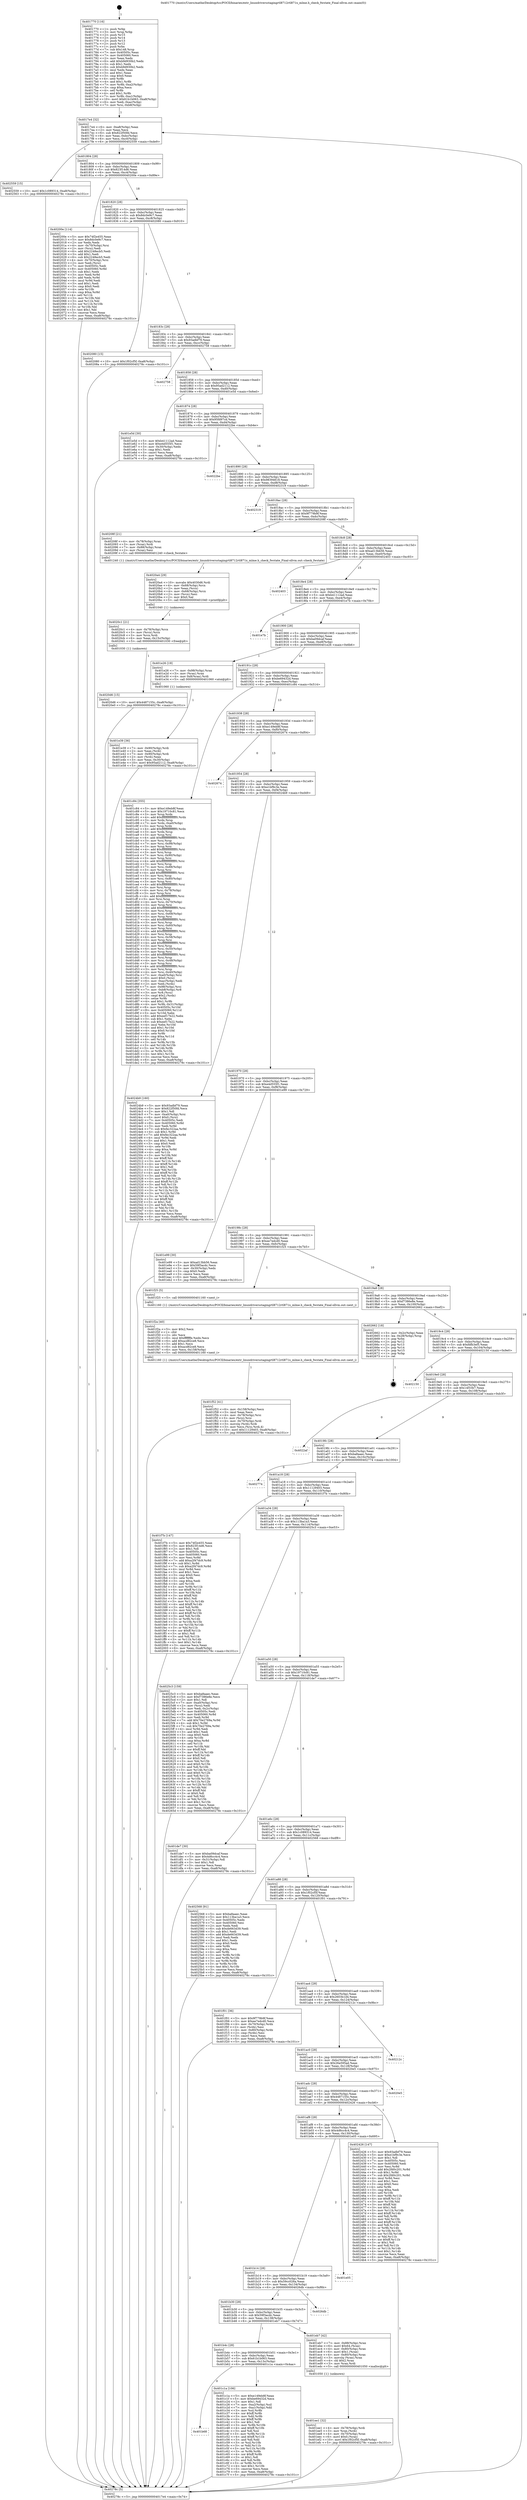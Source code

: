 digraph "0x401770" {
  label = "0x401770 (/mnt/c/Users/mathe/Desktop/tcc/POCII/binaries/extr_linuxdriversstagingrtl8712rtl871x_mlme.h_check_fwstate_Final-ollvm.out::main(0))"
  labelloc = "t"
  node[shape=record]

  Entry [label="",width=0.3,height=0.3,shape=circle,fillcolor=black,style=filled]
  "0x4017e4" [label="{
     0x4017e4 [32]\l
     | [instrs]\l
     &nbsp;&nbsp;0x4017e4 \<+6\>: mov -0xa8(%rbp),%eax\l
     &nbsp;&nbsp;0x4017ea \<+2\>: mov %eax,%ecx\l
     &nbsp;&nbsp;0x4017ec \<+6\>: sub $0x822f50fd,%ecx\l
     &nbsp;&nbsp;0x4017f2 \<+6\>: mov %eax,-0xbc(%rbp)\l
     &nbsp;&nbsp;0x4017f8 \<+6\>: mov %ecx,-0xc0(%rbp)\l
     &nbsp;&nbsp;0x4017fe \<+6\>: je 0000000000402559 \<main+0xde9\>\l
  }"]
  "0x402559" [label="{
     0x402559 [15]\l
     | [instrs]\l
     &nbsp;&nbsp;0x402559 \<+10\>: movl $0x1c089314,-0xa8(%rbp)\l
     &nbsp;&nbsp;0x402563 \<+5\>: jmp 000000000040278c \<main+0x101c\>\l
  }"]
  "0x401804" [label="{
     0x401804 [28]\l
     | [instrs]\l
     &nbsp;&nbsp;0x401804 \<+5\>: jmp 0000000000401809 \<main+0x99\>\l
     &nbsp;&nbsp;0x401809 \<+6\>: mov -0xbc(%rbp),%eax\l
     &nbsp;&nbsp;0x40180f \<+5\>: sub $0x823f14d6,%eax\l
     &nbsp;&nbsp;0x401814 \<+6\>: mov %eax,-0xc4(%rbp)\l
     &nbsp;&nbsp;0x40181a \<+6\>: je 000000000040200e \<main+0x89e\>\l
  }"]
  Exit [label="",width=0.3,height=0.3,shape=circle,fillcolor=black,style=filled,peripheries=2]
  "0x40200e" [label="{
     0x40200e [114]\l
     | [instrs]\l
     &nbsp;&nbsp;0x40200e \<+5\>: mov $0x74f2e455,%eax\l
     &nbsp;&nbsp;0x402013 \<+5\>: mov $0x8dc0e9c7,%ecx\l
     &nbsp;&nbsp;0x402018 \<+2\>: xor %edx,%edx\l
     &nbsp;&nbsp;0x40201a \<+4\>: mov -0x70(%rbp),%rsi\l
     &nbsp;&nbsp;0x40201e \<+2\>: mov (%rsi),%edi\l
     &nbsp;&nbsp;0x402020 \<+6\>: add $0x2248ecb5,%edi\l
     &nbsp;&nbsp;0x402026 \<+3\>: add $0x1,%edi\l
     &nbsp;&nbsp;0x402029 \<+6\>: sub $0x2248ecb5,%edi\l
     &nbsp;&nbsp;0x40202f \<+4\>: mov -0x70(%rbp),%rsi\l
     &nbsp;&nbsp;0x402033 \<+2\>: mov %edi,(%rsi)\l
     &nbsp;&nbsp;0x402035 \<+7\>: mov 0x40505c,%edi\l
     &nbsp;&nbsp;0x40203c \<+8\>: mov 0x405060,%r8d\l
     &nbsp;&nbsp;0x402044 \<+3\>: sub $0x1,%edx\l
     &nbsp;&nbsp;0x402047 \<+3\>: mov %edi,%r9d\l
     &nbsp;&nbsp;0x40204a \<+3\>: add %edx,%r9d\l
     &nbsp;&nbsp;0x40204d \<+4\>: imul %r9d,%edi\l
     &nbsp;&nbsp;0x402051 \<+3\>: and $0x1,%edi\l
     &nbsp;&nbsp;0x402054 \<+3\>: cmp $0x0,%edi\l
     &nbsp;&nbsp;0x402057 \<+4\>: sete %r10b\l
     &nbsp;&nbsp;0x40205b \<+4\>: cmp $0xa,%r8d\l
     &nbsp;&nbsp;0x40205f \<+4\>: setl %r11b\l
     &nbsp;&nbsp;0x402063 \<+3\>: mov %r10b,%bl\l
     &nbsp;&nbsp;0x402066 \<+3\>: and %r11b,%bl\l
     &nbsp;&nbsp;0x402069 \<+3\>: xor %r11b,%r10b\l
     &nbsp;&nbsp;0x40206c \<+3\>: or %r10b,%bl\l
     &nbsp;&nbsp;0x40206f \<+3\>: test $0x1,%bl\l
     &nbsp;&nbsp;0x402072 \<+3\>: cmovne %ecx,%eax\l
     &nbsp;&nbsp;0x402075 \<+6\>: mov %eax,-0xa8(%rbp)\l
     &nbsp;&nbsp;0x40207b \<+5\>: jmp 000000000040278c \<main+0x101c\>\l
  }"]
  "0x401820" [label="{
     0x401820 [28]\l
     | [instrs]\l
     &nbsp;&nbsp;0x401820 \<+5\>: jmp 0000000000401825 \<main+0xb5\>\l
     &nbsp;&nbsp;0x401825 \<+6\>: mov -0xbc(%rbp),%eax\l
     &nbsp;&nbsp;0x40182b \<+5\>: sub $0x8dc0e9c7,%eax\l
     &nbsp;&nbsp;0x401830 \<+6\>: mov %eax,-0xc8(%rbp)\l
     &nbsp;&nbsp;0x401836 \<+6\>: je 0000000000402080 \<main+0x910\>\l
  }"]
  "0x4020d6" [label="{
     0x4020d6 [15]\l
     | [instrs]\l
     &nbsp;&nbsp;0x4020d6 \<+10\>: movl $0x4487155c,-0xa8(%rbp)\l
     &nbsp;&nbsp;0x4020e0 \<+5\>: jmp 000000000040278c \<main+0x101c\>\l
  }"]
  "0x402080" [label="{
     0x402080 [15]\l
     | [instrs]\l
     &nbsp;&nbsp;0x402080 \<+10\>: movl $0x1f02cf5f,-0xa8(%rbp)\l
     &nbsp;&nbsp;0x40208a \<+5\>: jmp 000000000040278c \<main+0x101c\>\l
  }"]
  "0x40183c" [label="{
     0x40183c [28]\l
     | [instrs]\l
     &nbsp;&nbsp;0x40183c \<+5\>: jmp 0000000000401841 \<main+0xd1\>\l
     &nbsp;&nbsp;0x401841 \<+6\>: mov -0xbc(%rbp),%eax\l
     &nbsp;&nbsp;0x401847 \<+5\>: sub $0x93adbf79,%eax\l
     &nbsp;&nbsp;0x40184c \<+6\>: mov %eax,-0xcc(%rbp)\l
     &nbsp;&nbsp;0x401852 \<+6\>: je 0000000000402758 \<main+0xfe8\>\l
  }"]
  "0x4020c1" [label="{
     0x4020c1 [21]\l
     | [instrs]\l
     &nbsp;&nbsp;0x4020c1 \<+4\>: mov -0x78(%rbp),%rcx\l
     &nbsp;&nbsp;0x4020c5 \<+3\>: mov (%rcx),%rcx\l
     &nbsp;&nbsp;0x4020c8 \<+3\>: mov %rcx,%rdi\l
     &nbsp;&nbsp;0x4020cb \<+6\>: mov %eax,-0x15c(%rbp)\l
     &nbsp;&nbsp;0x4020d1 \<+5\>: call 0000000000401030 \<free@plt\>\l
     | [calls]\l
     &nbsp;&nbsp;0x401030 \{1\} (unknown)\l
  }"]
  "0x402758" [label="{
     0x402758\l
  }", style=dashed]
  "0x401858" [label="{
     0x401858 [28]\l
     | [instrs]\l
     &nbsp;&nbsp;0x401858 \<+5\>: jmp 000000000040185d \<main+0xed\>\l
     &nbsp;&nbsp;0x40185d \<+6\>: mov -0xbc(%rbp),%eax\l
     &nbsp;&nbsp;0x401863 \<+5\>: sub $0x95ad2112,%eax\l
     &nbsp;&nbsp;0x401868 \<+6\>: mov %eax,-0xd0(%rbp)\l
     &nbsp;&nbsp;0x40186e \<+6\>: je 0000000000401e5d \<main+0x6ed\>\l
  }"]
  "0x4020a4" [label="{
     0x4020a4 [29]\l
     | [instrs]\l
     &nbsp;&nbsp;0x4020a4 \<+10\>: movabs $0x4030d6,%rdi\l
     &nbsp;&nbsp;0x4020ae \<+4\>: mov -0x68(%rbp),%rcx\l
     &nbsp;&nbsp;0x4020b2 \<+2\>: mov %eax,(%rcx)\l
     &nbsp;&nbsp;0x4020b4 \<+4\>: mov -0x68(%rbp),%rcx\l
     &nbsp;&nbsp;0x4020b8 \<+2\>: mov (%rcx),%esi\l
     &nbsp;&nbsp;0x4020ba \<+2\>: mov $0x0,%al\l
     &nbsp;&nbsp;0x4020bc \<+5\>: call 0000000000401040 \<printf@plt\>\l
     | [calls]\l
     &nbsp;&nbsp;0x401040 \{1\} (unknown)\l
  }"]
  "0x401e5d" [label="{
     0x401e5d [30]\l
     | [instrs]\l
     &nbsp;&nbsp;0x401e5d \<+5\>: mov $0xb41112ad,%eax\l
     &nbsp;&nbsp;0x401e62 \<+5\>: mov $0xe4d555f1,%ecx\l
     &nbsp;&nbsp;0x401e67 \<+3\>: mov -0x30(%rbp),%edx\l
     &nbsp;&nbsp;0x401e6a \<+3\>: cmp $0x1,%edx\l
     &nbsp;&nbsp;0x401e6d \<+3\>: cmovl %ecx,%eax\l
     &nbsp;&nbsp;0x401e70 \<+6\>: mov %eax,-0xa8(%rbp)\l
     &nbsp;&nbsp;0x401e76 \<+5\>: jmp 000000000040278c \<main+0x101c\>\l
  }"]
  "0x401874" [label="{
     0x401874 [28]\l
     | [instrs]\l
     &nbsp;&nbsp;0x401874 \<+5\>: jmp 0000000000401879 \<main+0x109\>\l
     &nbsp;&nbsp;0x401879 \<+6\>: mov -0xbc(%rbp),%eax\l
     &nbsp;&nbsp;0x40187f \<+5\>: sub $0x95fd97cd,%eax\l
     &nbsp;&nbsp;0x401884 \<+6\>: mov %eax,-0xd4(%rbp)\l
     &nbsp;&nbsp;0x40188a \<+6\>: je 00000000004022be \<main+0xb4e\>\l
  }"]
  "0x401f52" [label="{
     0x401f52 [41]\l
     | [instrs]\l
     &nbsp;&nbsp;0x401f52 \<+6\>: mov -0x158(%rbp),%ecx\l
     &nbsp;&nbsp;0x401f58 \<+3\>: imul %eax,%ecx\l
     &nbsp;&nbsp;0x401f5b \<+4\>: mov -0x78(%rbp),%rsi\l
     &nbsp;&nbsp;0x401f5f \<+3\>: mov (%rsi),%rsi\l
     &nbsp;&nbsp;0x401f62 \<+4\>: mov -0x70(%rbp),%rdi\l
     &nbsp;&nbsp;0x401f66 \<+3\>: movslq (%rdi),%rdi\l
     &nbsp;&nbsp;0x401f69 \<+3\>: mov %ecx,(%rsi,%rdi,4)\l
     &nbsp;&nbsp;0x401f6c \<+10\>: movl $0x11129403,-0xa8(%rbp)\l
     &nbsp;&nbsp;0x401f76 \<+5\>: jmp 000000000040278c \<main+0x101c\>\l
  }"]
  "0x4022be" [label="{
     0x4022be\l
  }", style=dashed]
  "0x401890" [label="{
     0x401890 [28]\l
     | [instrs]\l
     &nbsp;&nbsp;0x401890 \<+5\>: jmp 0000000000401895 \<main+0x125\>\l
     &nbsp;&nbsp;0x401895 \<+6\>: mov -0xbc(%rbp),%eax\l
     &nbsp;&nbsp;0x40189b \<+5\>: sub $0x98394618,%eax\l
     &nbsp;&nbsp;0x4018a0 \<+6\>: mov %eax,-0xd8(%rbp)\l
     &nbsp;&nbsp;0x4018a6 \<+6\>: je 0000000000402319 \<main+0xba9\>\l
  }"]
  "0x401f2a" [label="{
     0x401f2a [40]\l
     | [instrs]\l
     &nbsp;&nbsp;0x401f2a \<+5\>: mov $0x2,%ecx\l
     &nbsp;&nbsp;0x401f2f \<+1\>: cltd\l
     &nbsp;&nbsp;0x401f30 \<+2\>: idiv %ecx\l
     &nbsp;&nbsp;0x401f32 \<+6\>: imul $0xfffffffe,%edx,%ecx\l
     &nbsp;&nbsp;0x401f38 \<+6\>: add $0xacd82ce8,%ecx\l
     &nbsp;&nbsp;0x401f3e \<+3\>: add $0x1,%ecx\l
     &nbsp;&nbsp;0x401f41 \<+6\>: sub $0xacd82ce8,%ecx\l
     &nbsp;&nbsp;0x401f47 \<+6\>: mov %ecx,-0x158(%rbp)\l
     &nbsp;&nbsp;0x401f4d \<+5\>: call 0000000000401160 \<next_i\>\l
     | [calls]\l
     &nbsp;&nbsp;0x401160 \{1\} (/mnt/c/Users/mathe/Desktop/tcc/POCII/binaries/extr_linuxdriversstagingrtl8712rtl871x_mlme.h_check_fwstate_Final-ollvm.out::next_i)\l
  }"]
  "0x402319" [label="{
     0x402319\l
  }", style=dashed]
  "0x4018ac" [label="{
     0x4018ac [28]\l
     | [instrs]\l
     &nbsp;&nbsp;0x4018ac \<+5\>: jmp 00000000004018b1 \<main+0x141\>\l
     &nbsp;&nbsp;0x4018b1 \<+6\>: mov -0xbc(%rbp),%eax\l
     &nbsp;&nbsp;0x4018b7 \<+5\>: sub $0x9f779b9f,%eax\l
     &nbsp;&nbsp;0x4018bc \<+6\>: mov %eax,-0xdc(%rbp)\l
     &nbsp;&nbsp;0x4018c2 \<+6\>: je 000000000040208f \<main+0x91f\>\l
  }"]
  "0x401ee1" [label="{
     0x401ee1 [32]\l
     | [instrs]\l
     &nbsp;&nbsp;0x401ee1 \<+4\>: mov -0x78(%rbp),%rdi\l
     &nbsp;&nbsp;0x401ee5 \<+3\>: mov %rax,(%rdi)\l
     &nbsp;&nbsp;0x401ee8 \<+4\>: mov -0x70(%rbp),%rax\l
     &nbsp;&nbsp;0x401eec \<+6\>: movl $0x0,(%rax)\l
     &nbsp;&nbsp;0x401ef2 \<+10\>: movl $0x1f02cf5f,-0xa8(%rbp)\l
     &nbsp;&nbsp;0x401efc \<+5\>: jmp 000000000040278c \<main+0x101c\>\l
  }"]
  "0x40208f" [label="{
     0x40208f [21]\l
     | [instrs]\l
     &nbsp;&nbsp;0x40208f \<+4\>: mov -0x78(%rbp),%rax\l
     &nbsp;&nbsp;0x402093 \<+3\>: mov (%rax),%rdi\l
     &nbsp;&nbsp;0x402096 \<+7\>: mov -0x88(%rbp),%rax\l
     &nbsp;&nbsp;0x40209d \<+2\>: mov (%rax),%esi\l
     &nbsp;&nbsp;0x40209f \<+5\>: call 0000000000401240 \<check_fwstate\>\l
     | [calls]\l
     &nbsp;&nbsp;0x401240 \{1\} (/mnt/c/Users/mathe/Desktop/tcc/POCII/binaries/extr_linuxdriversstagingrtl8712rtl871x_mlme.h_check_fwstate_Final-ollvm.out::check_fwstate)\l
  }"]
  "0x4018c8" [label="{
     0x4018c8 [28]\l
     | [instrs]\l
     &nbsp;&nbsp;0x4018c8 \<+5\>: jmp 00000000004018cd \<main+0x15d\>\l
     &nbsp;&nbsp;0x4018cd \<+6\>: mov -0xbc(%rbp),%eax\l
     &nbsp;&nbsp;0x4018d3 \<+5\>: sub $0xad13bb56,%eax\l
     &nbsp;&nbsp;0x4018d8 \<+6\>: mov %eax,-0xe0(%rbp)\l
     &nbsp;&nbsp;0x4018de \<+6\>: je 0000000000402403 \<main+0xc93\>\l
  }"]
  "0x401e39" [label="{
     0x401e39 [36]\l
     | [instrs]\l
     &nbsp;&nbsp;0x401e39 \<+7\>: mov -0x90(%rbp),%rdi\l
     &nbsp;&nbsp;0x401e40 \<+2\>: mov %eax,(%rdi)\l
     &nbsp;&nbsp;0x401e42 \<+7\>: mov -0x90(%rbp),%rdi\l
     &nbsp;&nbsp;0x401e49 \<+2\>: mov (%rdi),%eax\l
     &nbsp;&nbsp;0x401e4b \<+3\>: mov %eax,-0x30(%rbp)\l
     &nbsp;&nbsp;0x401e4e \<+10\>: movl $0x95ad2112,-0xa8(%rbp)\l
     &nbsp;&nbsp;0x401e58 \<+5\>: jmp 000000000040278c \<main+0x101c\>\l
  }"]
  "0x402403" [label="{
     0x402403\l
  }", style=dashed]
  "0x4018e4" [label="{
     0x4018e4 [28]\l
     | [instrs]\l
     &nbsp;&nbsp;0x4018e4 \<+5\>: jmp 00000000004018e9 \<main+0x179\>\l
     &nbsp;&nbsp;0x4018e9 \<+6\>: mov -0xbc(%rbp),%eax\l
     &nbsp;&nbsp;0x4018ef \<+5\>: sub $0xb41112ad,%eax\l
     &nbsp;&nbsp;0x4018f4 \<+6\>: mov %eax,-0xe4(%rbp)\l
     &nbsp;&nbsp;0x4018fa \<+6\>: je 0000000000401e7b \<main+0x70b\>\l
  }"]
  "0x401770" [label="{
     0x401770 [116]\l
     | [instrs]\l
     &nbsp;&nbsp;0x401770 \<+1\>: push %rbp\l
     &nbsp;&nbsp;0x401771 \<+3\>: mov %rsp,%rbp\l
     &nbsp;&nbsp;0x401774 \<+2\>: push %r15\l
     &nbsp;&nbsp;0x401776 \<+2\>: push %r14\l
     &nbsp;&nbsp;0x401778 \<+2\>: push %r13\l
     &nbsp;&nbsp;0x40177a \<+2\>: push %r12\l
     &nbsp;&nbsp;0x40177c \<+1\>: push %rbx\l
     &nbsp;&nbsp;0x40177d \<+7\>: sub $0x148,%rsp\l
     &nbsp;&nbsp;0x401784 \<+7\>: mov 0x40505c,%eax\l
     &nbsp;&nbsp;0x40178b \<+7\>: mov 0x405060,%ecx\l
     &nbsp;&nbsp;0x401792 \<+2\>: mov %eax,%edx\l
     &nbsp;&nbsp;0x401794 \<+6\>: add $0xb9d930b2,%edx\l
     &nbsp;&nbsp;0x40179a \<+3\>: sub $0x1,%edx\l
     &nbsp;&nbsp;0x40179d \<+6\>: sub $0xb9d930b2,%edx\l
     &nbsp;&nbsp;0x4017a3 \<+3\>: imul %edx,%eax\l
     &nbsp;&nbsp;0x4017a6 \<+3\>: and $0x1,%eax\l
     &nbsp;&nbsp;0x4017a9 \<+3\>: cmp $0x0,%eax\l
     &nbsp;&nbsp;0x4017ac \<+4\>: sete %r8b\l
     &nbsp;&nbsp;0x4017b0 \<+4\>: and $0x1,%r8b\l
     &nbsp;&nbsp;0x4017b4 \<+7\>: mov %r8b,-0xa2(%rbp)\l
     &nbsp;&nbsp;0x4017bb \<+3\>: cmp $0xa,%ecx\l
     &nbsp;&nbsp;0x4017be \<+4\>: setl %r8b\l
     &nbsp;&nbsp;0x4017c2 \<+4\>: and $0x1,%r8b\l
     &nbsp;&nbsp;0x4017c6 \<+7\>: mov %r8b,-0xa1(%rbp)\l
     &nbsp;&nbsp;0x4017cd \<+10\>: movl $0x61b1b063,-0xa8(%rbp)\l
     &nbsp;&nbsp;0x4017d7 \<+6\>: mov %edi,-0xac(%rbp)\l
     &nbsp;&nbsp;0x4017dd \<+7\>: mov %rsi,-0xb8(%rbp)\l
  }"]
  "0x401e7b" [label="{
     0x401e7b\l
  }", style=dashed]
  "0x401900" [label="{
     0x401900 [28]\l
     | [instrs]\l
     &nbsp;&nbsp;0x401900 \<+5\>: jmp 0000000000401905 \<main+0x195\>\l
     &nbsp;&nbsp;0x401905 \<+6\>: mov -0xbc(%rbp),%eax\l
     &nbsp;&nbsp;0x40190b \<+5\>: sub $0xba09dcaf,%eax\l
     &nbsp;&nbsp;0x401910 \<+6\>: mov %eax,-0xe8(%rbp)\l
     &nbsp;&nbsp;0x401916 \<+6\>: je 0000000000401e26 \<main+0x6b6\>\l
  }"]
  "0x40278c" [label="{
     0x40278c [5]\l
     | [instrs]\l
     &nbsp;&nbsp;0x40278c \<+5\>: jmp 00000000004017e4 \<main+0x74\>\l
  }"]
  "0x401e26" [label="{
     0x401e26 [19]\l
     | [instrs]\l
     &nbsp;&nbsp;0x401e26 \<+7\>: mov -0x98(%rbp),%rax\l
     &nbsp;&nbsp;0x401e2d \<+3\>: mov (%rax),%rax\l
     &nbsp;&nbsp;0x401e30 \<+4\>: mov 0x8(%rax),%rdi\l
     &nbsp;&nbsp;0x401e34 \<+5\>: call 0000000000401060 \<atoi@plt\>\l
     | [calls]\l
     &nbsp;&nbsp;0x401060 \{1\} (unknown)\l
  }"]
  "0x40191c" [label="{
     0x40191c [28]\l
     | [instrs]\l
     &nbsp;&nbsp;0x40191c \<+5\>: jmp 0000000000401921 \<main+0x1b1\>\l
     &nbsp;&nbsp;0x401921 \<+6\>: mov -0xbc(%rbp),%eax\l
     &nbsp;&nbsp;0x401927 \<+5\>: sub $0xbe69432d,%eax\l
     &nbsp;&nbsp;0x40192c \<+6\>: mov %eax,-0xec(%rbp)\l
     &nbsp;&nbsp;0x401932 \<+6\>: je 0000000000401c84 \<main+0x514\>\l
  }"]
  "0x401b68" [label="{
     0x401b68\l
  }", style=dashed]
  "0x401c84" [label="{
     0x401c84 [355]\l
     | [instrs]\l
     &nbsp;&nbsp;0x401c84 \<+5\>: mov $0xe149eb8f,%eax\l
     &nbsp;&nbsp;0x401c89 \<+5\>: mov $0x19710c81,%ecx\l
     &nbsp;&nbsp;0x401c8e \<+3\>: mov %rsp,%rdx\l
     &nbsp;&nbsp;0x401c91 \<+4\>: add $0xfffffffffffffff0,%rdx\l
     &nbsp;&nbsp;0x401c95 \<+3\>: mov %rdx,%rsp\l
     &nbsp;&nbsp;0x401c98 \<+7\>: mov %rdx,-0xa0(%rbp)\l
     &nbsp;&nbsp;0x401c9f \<+3\>: mov %rsp,%rdx\l
     &nbsp;&nbsp;0x401ca2 \<+4\>: add $0xfffffffffffffff0,%rdx\l
     &nbsp;&nbsp;0x401ca6 \<+3\>: mov %rdx,%rsp\l
     &nbsp;&nbsp;0x401ca9 \<+3\>: mov %rsp,%rsi\l
     &nbsp;&nbsp;0x401cac \<+4\>: add $0xfffffffffffffff0,%rsi\l
     &nbsp;&nbsp;0x401cb0 \<+3\>: mov %rsi,%rsp\l
     &nbsp;&nbsp;0x401cb3 \<+7\>: mov %rsi,-0x98(%rbp)\l
     &nbsp;&nbsp;0x401cba \<+3\>: mov %rsp,%rsi\l
     &nbsp;&nbsp;0x401cbd \<+4\>: add $0xfffffffffffffff0,%rsi\l
     &nbsp;&nbsp;0x401cc1 \<+3\>: mov %rsi,%rsp\l
     &nbsp;&nbsp;0x401cc4 \<+7\>: mov %rsi,-0x90(%rbp)\l
     &nbsp;&nbsp;0x401ccb \<+3\>: mov %rsp,%rsi\l
     &nbsp;&nbsp;0x401cce \<+4\>: add $0xfffffffffffffff0,%rsi\l
     &nbsp;&nbsp;0x401cd2 \<+3\>: mov %rsi,%rsp\l
     &nbsp;&nbsp;0x401cd5 \<+7\>: mov %rsi,-0x88(%rbp)\l
     &nbsp;&nbsp;0x401cdc \<+3\>: mov %rsp,%rsi\l
     &nbsp;&nbsp;0x401cdf \<+4\>: add $0xfffffffffffffff0,%rsi\l
     &nbsp;&nbsp;0x401ce3 \<+3\>: mov %rsi,%rsp\l
     &nbsp;&nbsp;0x401ce6 \<+4\>: mov %rsi,-0x80(%rbp)\l
     &nbsp;&nbsp;0x401cea \<+3\>: mov %rsp,%rsi\l
     &nbsp;&nbsp;0x401ced \<+4\>: add $0xfffffffffffffff0,%rsi\l
     &nbsp;&nbsp;0x401cf1 \<+3\>: mov %rsi,%rsp\l
     &nbsp;&nbsp;0x401cf4 \<+4\>: mov %rsi,-0x78(%rbp)\l
     &nbsp;&nbsp;0x401cf8 \<+3\>: mov %rsp,%rsi\l
     &nbsp;&nbsp;0x401cfb \<+4\>: add $0xfffffffffffffff0,%rsi\l
     &nbsp;&nbsp;0x401cff \<+3\>: mov %rsi,%rsp\l
     &nbsp;&nbsp;0x401d02 \<+4\>: mov %rsi,-0x70(%rbp)\l
     &nbsp;&nbsp;0x401d06 \<+3\>: mov %rsp,%rsi\l
     &nbsp;&nbsp;0x401d09 \<+4\>: add $0xfffffffffffffff0,%rsi\l
     &nbsp;&nbsp;0x401d0d \<+3\>: mov %rsi,%rsp\l
     &nbsp;&nbsp;0x401d10 \<+4\>: mov %rsi,-0x68(%rbp)\l
     &nbsp;&nbsp;0x401d14 \<+3\>: mov %rsp,%rsi\l
     &nbsp;&nbsp;0x401d17 \<+4\>: add $0xfffffffffffffff0,%rsi\l
     &nbsp;&nbsp;0x401d1b \<+3\>: mov %rsi,%rsp\l
     &nbsp;&nbsp;0x401d1e \<+4\>: mov %rsi,-0x60(%rbp)\l
     &nbsp;&nbsp;0x401d22 \<+3\>: mov %rsp,%rsi\l
     &nbsp;&nbsp;0x401d25 \<+4\>: add $0xfffffffffffffff0,%rsi\l
     &nbsp;&nbsp;0x401d29 \<+3\>: mov %rsi,%rsp\l
     &nbsp;&nbsp;0x401d2c \<+4\>: mov %rsi,-0x58(%rbp)\l
     &nbsp;&nbsp;0x401d30 \<+3\>: mov %rsp,%rsi\l
     &nbsp;&nbsp;0x401d33 \<+4\>: add $0xfffffffffffffff0,%rsi\l
     &nbsp;&nbsp;0x401d37 \<+3\>: mov %rsi,%rsp\l
     &nbsp;&nbsp;0x401d3a \<+4\>: mov %rsi,-0x50(%rbp)\l
     &nbsp;&nbsp;0x401d3e \<+3\>: mov %rsp,%rsi\l
     &nbsp;&nbsp;0x401d41 \<+4\>: add $0xfffffffffffffff0,%rsi\l
     &nbsp;&nbsp;0x401d45 \<+3\>: mov %rsi,%rsp\l
     &nbsp;&nbsp;0x401d48 \<+4\>: mov %rsi,-0x48(%rbp)\l
     &nbsp;&nbsp;0x401d4c \<+3\>: mov %rsp,%rsi\l
     &nbsp;&nbsp;0x401d4f \<+4\>: add $0xfffffffffffffff0,%rsi\l
     &nbsp;&nbsp;0x401d53 \<+3\>: mov %rsi,%rsp\l
     &nbsp;&nbsp;0x401d56 \<+4\>: mov %rsi,-0x40(%rbp)\l
     &nbsp;&nbsp;0x401d5a \<+7\>: mov -0xa0(%rbp),%rsi\l
     &nbsp;&nbsp;0x401d61 \<+6\>: movl $0x0,(%rsi)\l
     &nbsp;&nbsp;0x401d67 \<+6\>: mov -0xac(%rbp),%edi\l
     &nbsp;&nbsp;0x401d6d \<+2\>: mov %edi,(%rdx)\l
     &nbsp;&nbsp;0x401d6f \<+7\>: mov -0x98(%rbp),%rsi\l
     &nbsp;&nbsp;0x401d76 \<+7\>: mov -0xb8(%rbp),%r8\l
     &nbsp;&nbsp;0x401d7d \<+3\>: mov %r8,(%rsi)\l
     &nbsp;&nbsp;0x401d80 \<+3\>: cmpl $0x2,(%rdx)\l
     &nbsp;&nbsp;0x401d83 \<+4\>: setne %r9b\l
     &nbsp;&nbsp;0x401d87 \<+4\>: and $0x1,%r9b\l
     &nbsp;&nbsp;0x401d8b \<+4\>: mov %r9b,-0x31(%rbp)\l
     &nbsp;&nbsp;0x401d8f \<+8\>: mov 0x40505c,%r10d\l
     &nbsp;&nbsp;0x401d97 \<+8\>: mov 0x405060,%r11d\l
     &nbsp;&nbsp;0x401d9f \<+3\>: mov %r10d,%ebx\l
     &nbsp;&nbsp;0x401da2 \<+6\>: add $0xeef17b22,%ebx\l
     &nbsp;&nbsp;0x401da8 \<+3\>: sub $0x1,%ebx\l
     &nbsp;&nbsp;0x401dab \<+6\>: sub $0xeef17b22,%ebx\l
     &nbsp;&nbsp;0x401db1 \<+4\>: imul %ebx,%r10d\l
     &nbsp;&nbsp;0x401db5 \<+4\>: and $0x1,%r10d\l
     &nbsp;&nbsp;0x401db9 \<+4\>: cmp $0x0,%r10d\l
     &nbsp;&nbsp;0x401dbd \<+4\>: sete %r9b\l
     &nbsp;&nbsp;0x401dc1 \<+4\>: cmp $0xa,%r11d\l
     &nbsp;&nbsp;0x401dc5 \<+4\>: setl %r14b\l
     &nbsp;&nbsp;0x401dc9 \<+3\>: mov %r9b,%r15b\l
     &nbsp;&nbsp;0x401dcc \<+3\>: and %r14b,%r15b\l
     &nbsp;&nbsp;0x401dcf \<+3\>: xor %r14b,%r9b\l
     &nbsp;&nbsp;0x401dd2 \<+3\>: or %r9b,%r15b\l
     &nbsp;&nbsp;0x401dd5 \<+4\>: test $0x1,%r15b\l
     &nbsp;&nbsp;0x401dd9 \<+3\>: cmovne %ecx,%eax\l
     &nbsp;&nbsp;0x401ddc \<+6\>: mov %eax,-0xa8(%rbp)\l
     &nbsp;&nbsp;0x401de2 \<+5\>: jmp 000000000040278c \<main+0x101c\>\l
  }"]
  "0x401938" [label="{
     0x401938 [28]\l
     | [instrs]\l
     &nbsp;&nbsp;0x401938 \<+5\>: jmp 000000000040193d \<main+0x1cd\>\l
     &nbsp;&nbsp;0x40193d \<+6\>: mov -0xbc(%rbp),%eax\l
     &nbsp;&nbsp;0x401943 \<+5\>: sub $0xe149eb8f,%eax\l
     &nbsp;&nbsp;0x401948 \<+6\>: mov %eax,-0xf0(%rbp)\l
     &nbsp;&nbsp;0x40194e \<+6\>: je 0000000000402674 \<main+0xf04\>\l
  }"]
  "0x401c1a" [label="{
     0x401c1a [106]\l
     | [instrs]\l
     &nbsp;&nbsp;0x401c1a \<+5\>: mov $0xe149eb8f,%eax\l
     &nbsp;&nbsp;0x401c1f \<+5\>: mov $0xbe69432d,%ecx\l
     &nbsp;&nbsp;0x401c24 \<+2\>: mov $0x1,%dl\l
     &nbsp;&nbsp;0x401c26 \<+7\>: mov -0xa2(%rbp),%sil\l
     &nbsp;&nbsp;0x401c2d \<+7\>: mov -0xa1(%rbp),%dil\l
     &nbsp;&nbsp;0x401c34 \<+3\>: mov %sil,%r8b\l
     &nbsp;&nbsp;0x401c37 \<+4\>: xor $0xff,%r8b\l
     &nbsp;&nbsp;0x401c3b \<+3\>: mov %dil,%r9b\l
     &nbsp;&nbsp;0x401c3e \<+4\>: xor $0xff,%r9b\l
     &nbsp;&nbsp;0x401c42 \<+3\>: xor $0x1,%dl\l
     &nbsp;&nbsp;0x401c45 \<+3\>: mov %r8b,%r10b\l
     &nbsp;&nbsp;0x401c48 \<+4\>: and $0xff,%r10b\l
     &nbsp;&nbsp;0x401c4c \<+3\>: and %dl,%sil\l
     &nbsp;&nbsp;0x401c4f \<+3\>: mov %r9b,%r11b\l
     &nbsp;&nbsp;0x401c52 \<+4\>: and $0xff,%r11b\l
     &nbsp;&nbsp;0x401c56 \<+3\>: and %dl,%dil\l
     &nbsp;&nbsp;0x401c59 \<+3\>: or %sil,%r10b\l
     &nbsp;&nbsp;0x401c5c \<+3\>: or %dil,%r11b\l
     &nbsp;&nbsp;0x401c5f \<+3\>: xor %r11b,%r10b\l
     &nbsp;&nbsp;0x401c62 \<+3\>: or %r9b,%r8b\l
     &nbsp;&nbsp;0x401c65 \<+4\>: xor $0xff,%r8b\l
     &nbsp;&nbsp;0x401c69 \<+3\>: or $0x1,%dl\l
     &nbsp;&nbsp;0x401c6c \<+3\>: and %dl,%r8b\l
     &nbsp;&nbsp;0x401c6f \<+3\>: or %r8b,%r10b\l
     &nbsp;&nbsp;0x401c72 \<+4\>: test $0x1,%r10b\l
     &nbsp;&nbsp;0x401c76 \<+3\>: cmovne %ecx,%eax\l
     &nbsp;&nbsp;0x401c79 \<+6\>: mov %eax,-0xa8(%rbp)\l
     &nbsp;&nbsp;0x401c7f \<+5\>: jmp 000000000040278c \<main+0x101c\>\l
  }"]
  "0x402674" [label="{
     0x402674\l
  }", style=dashed]
  "0x401954" [label="{
     0x401954 [28]\l
     | [instrs]\l
     &nbsp;&nbsp;0x401954 \<+5\>: jmp 0000000000401959 \<main+0x1e9\>\l
     &nbsp;&nbsp;0x401959 \<+6\>: mov -0xbc(%rbp),%eax\l
     &nbsp;&nbsp;0x40195f \<+5\>: sub $0xe1bf9c3e,%eax\l
     &nbsp;&nbsp;0x401964 \<+6\>: mov %eax,-0xf4(%rbp)\l
     &nbsp;&nbsp;0x40196a \<+6\>: je 00000000004024b9 \<main+0xd49\>\l
  }"]
  "0x401b4c" [label="{
     0x401b4c [28]\l
     | [instrs]\l
     &nbsp;&nbsp;0x401b4c \<+5\>: jmp 0000000000401b51 \<main+0x3e1\>\l
     &nbsp;&nbsp;0x401b51 \<+6\>: mov -0xbc(%rbp),%eax\l
     &nbsp;&nbsp;0x401b57 \<+5\>: sub $0x61b1b063,%eax\l
     &nbsp;&nbsp;0x401b5c \<+6\>: mov %eax,-0x13c(%rbp)\l
     &nbsp;&nbsp;0x401b62 \<+6\>: je 0000000000401c1a \<main+0x4aa\>\l
  }"]
  "0x4024b9" [label="{
     0x4024b9 [160]\l
     | [instrs]\l
     &nbsp;&nbsp;0x4024b9 \<+5\>: mov $0x93adbf79,%eax\l
     &nbsp;&nbsp;0x4024be \<+5\>: mov $0x822f50fd,%ecx\l
     &nbsp;&nbsp;0x4024c3 \<+2\>: mov $0x1,%dl\l
     &nbsp;&nbsp;0x4024c5 \<+7\>: mov -0xa0(%rbp),%rsi\l
     &nbsp;&nbsp;0x4024cc \<+6\>: movl $0x0,(%rsi)\l
     &nbsp;&nbsp;0x4024d2 \<+7\>: mov 0x40505c,%edi\l
     &nbsp;&nbsp;0x4024d9 \<+8\>: mov 0x405060,%r8d\l
     &nbsp;&nbsp;0x4024e1 \<+3\>: mov %edi,%r9d\l
     &nbsp;&nbsp;0x4024e4 \<+7\>: sub $0xfec322aa,%r9d\l
     &nbsp;&nbsp;0x4024eb \<+4\>: sub $0x1,%r9d\l
     &nbsp;&nbsp;0x4024ef \<+7\>: add $0xfec322aa,%r9d\l
     &nbsp;&nbsp;0x4024f6 \<+4\>: imul %r9d,%edi\l
     &nbsp;&nbsp;0x4024fa \<+3\>: and $0x1,%edi\l
     &nbsp;&nbsp;0x4024fd \<+3\>: cmp $0x0,%edi\l
     &nbsp;&nbsp;0x402500 \<+4\>: sete %r10b\l
     &nbsp;&nbsp;0x402504 \<+4\>: cmp $0xa,%r8d\l
     &nbsp;&nbsp;0x402508 \<+4\>: setl %r11b\l
     &nbsp;&nbsp;0x40250c \<+3\>: mov %r10b,%bl\l
     &nbsp;&nbsp;0x40250f \<+3\>: xor $0xff,%bl\l
     &nbsp;&nbsp;0x402512 \<+3\>: mov %r11b,%r14b\l
     &nbsp;&nbsp;0x402515 \<+4\>: xor $0xff,%r14b\l
     &nbsp;&nbsp;0x402519 \<+3\>: xor $0x1,%dl\l
     &nbsp;&nbsp;0x40251c \<+3\>: mov %bl,%r15b\l
     &nbsp;&nbsp;0x40251f \<+4\>: and $0xff,%r15b\l
     &nbsp;&nbsp;0x402523 \<+3\>: and %dl,%r10b\l
     &nbsp;&nbsp;0x402526 \<+3\>: mov %r14b,%r12b\l
     &nbsp;&nbsp;0x402529 \<+4\>: and $0xff,%r12b\l
     &nbsp;&nbsp;0x40252d \<+3\>: and %dl,%r11b\l
     &nbsp;&nbsp;0x402530 \<+3\>: or %r10b,%r15b\l
     &nbsp;&nbsp;0x402533 \<+3\>: or %r11b,%r12b\l
     &nbsp;&nbsp;0x402536 \<+3\>: xor %r12b,%r15b\l
     &nbsp;&nbsp;0x402539 \<+3\>: or %r14b,%bl\l
     &nbsp;&nbsp;0x40253c \<+3\>: xor $0xff,%bl\l
     &nbsp;&nbsp;0x40253f \<+3\>: or $0x1,%dl\l
     &nbsp;&nbsp;0x402542 \<+2\>: and %dl,%bl\l
     &nbsp;&nbsp;0x402544 \<+3\>: or %bl,%r15b\l
     &nbsp;&nbsp;0x402547 \<+4\>: test $0x1,%r15b\l
     &nbsp;&nbsp;0x40254b \<+3\>: cmovne %ecx,%eax\l
     &nbsp;&nbsp;0x40254e \<+6\>: mov %eax,-0xa8(%rbp)\l
     &nbsp;&nbsp;0x402554 \<+5\>: jmp 000000000040278c \<main+0x101c\>\l
  }"]
  "0x401970" [label="{
     0x401970 [28]\l
     | [instrs]\l
     &nbsp;&nbsp;0x401970 \<+5\>: jmp 0000000000401975 \<main+0x205\>\l
     &nbsp;&nbsp;0x401975 \<+6\>: mov -0xbc(%rbp),%eax\l
     &nbsp;&nbsp;0x40197b \<+5\>: sub $0xe4d555f1,%eax\l
     &nbsp;&nbsp;0x401980 \<+6\>: mov %eax,-0xf8(%rbp)\l
     &nbsp;&nbsp;0x401986 \<+6\>: je 0000000000401e99 \<main+0x729\>\l
  }"]
  "0x401eb7" [label="{
     0x401eb7 [42]\l
     | [instrs]\l
     &nbsp;&nbsp;0x401eb7 \<+7\>: mov -0x88(%rbp),%rax\l
     &nbsp;&nbsp;0x401ebe \<+6\>: movl $0x64,(%rax)\l
     &nbsp;&nbsp;0x401ec4 \<+4\>: mov -0x80(%rbp),%rax\l
     &nbsp;&nbsp;0x401ec8 \<+6\>: movl $0x1,(%rax)\l
     &nbsp;&nbsp;0x401ece \<+4\>: mov -0x80(%rbp),%rax\l
     &nbsp;&nbsp;0x401ed2 \<+3\>: movslq (%rax),%rax\l
     &nbsp;&nbsp;0x401ed5 \<+4\>: shl $0x2,%rax\l
     &nbsp;&nbsp;0x401ed9 \<+3\>: mov %rax,%rdi\l
     &nbsp;&nbsp;0x401edc \<+5\>: call 0000000000401050 \<malloc@plt\>\l
     | [calls]\l
     &nbsp;&nbsp;0x401050 \{1\} (unknown)\l
  }"]
  "0x401e99" [label="{
     0x401e99 [30]\l
     | [instrs]\l
     &nbsp;&nbsp;0x401e99 \<+5\>: mov $0xad13bb56,%eax\l
     &nbsp;&nbsp;0x401e9e \<+5\>: mov $0x59f3acdc,%ecx\l
     &nbsp;&nbsp;0x401ea3 \<+3\>: mov -0x30(%rbp),%edx\l
     &nbsp;&nbsp;0x401ea6 \<+3\>: cmp $0x0,%edx\l
     &nbsp;&nbsp;0x401ea9 \<+3\>: cmove %ecx,%eax\l
     &nbsp;&nbsp;0x401eac \<+6\>: mov %eax,-0xa8(%rbp)\l
     &nbsp;&nbsp;0x401eb2 \<+5\>: jmp 000000000040278c \<main+0x101c\>\l
  }"]
  "0x40198c" [label="{
     0x40198c [28]\l
     | [instrs]\l
     &nbsp;&nbsp;0x40198c \<+5\>: jmp 0000000000401991 \<main+0x221\>\l
     &nbsp;&nbsp;0x401991 \<+6\>: mov -0xbc(%rbp),%eax\l
     &nbsp;&nbsp;0x401997 \<+5\>: sub $0xee7edcd0,%eax\l
     &nbsp;&nbsp;0x40199c \<+6\>: mov %eax,-0xfc(%rbp)\l
     &nbsp;&nbsp;0x4019a2 \<+6\>: je 0000000000401f25 \<main+0x7b5\>\l
  }"]
  "0x401b30" [label="{
     0x401b30 [28]\l
     | [instrs]\l
     &nbsp;&nbsp;0x401b30 \<+5\>: jmp 0000000000401b35 \<main+0x3c5\>\l
     &nbsp;&nbsp;0x401b35 \<+6\>: mov -0xbc(%rbp),%eax\l
     &nbsp;&nbsp;0x401b3b \<+5\>: sub $0x59f3acdc,%eax\l
     &nbsp;&nbsp;0x401b40 \<+6\>: mov %eax,-0x138(%rbp)\l
     &nbsp;&nbsp;0x401b46 \<+6\>: je 0000000000401eb7 \<main+0x747\>\l
  }"]
  "0x401f25" [label="{
     0x401f25 [5]\l
     | [instrs]\l
     &nbsp;&nbsp;0x401f25 \<+5\>: call 0000000000401160 \<next_i\>\l
     | [calls]\l
     &nbsp;&nbsp;0x401160 \{1\} (/mnt/c/Users/mathe/Desktop/tcc/POCII/binaries/extr_linuxdriversstagingrtl8712rtl871x_mlme.h_check_fwstate_Final-ollvm.out::next_i)\l
  }"]
  "0x4019a8" [label="{
     0x4019a8 [28]\l
     | [instrs]\l
     &nbsp;&nbsp;0x4019a8 \<+5\>: jmp 00000000004019ad \<main+0x23d\>\l
     &nbsp;&nbsp;0x4019ad \<+6\>: mov -0xbc(%rbp),%eax\l
     &nbsp;&nbsp;0x4019b3 \<+5\>: sub $0xf7386e8e,%eax\l
     &nbsp;&nbsp;0x4019b8 \<+6\>: mov %eax,-0x100(%rbp)\l
     &nbsp;&nbsp;0x4019be \<+6\>: je 0000000000402662 \<main+0xef2\>\l
  }"]
  "0x4026db" [label="{
     0x4026db\l
  }", style=dashed]
  "0x402662" [label="{
     0x402662 [18]\l
     | [instrs]\l
     &nbsp;&nbsp;0x402662 \<+3\>: mov -0x2c(%rbp),%eax\l
     &nbsp;&nbsp;0x402665 \<+4\>: lea -0x28(%rbp),%rsp\l
     &nbsp;&nbsp;0x402669 \<+1\>: pop %rbx\l
     &nbsp;&nbsp;0x40266a \<+2\>: pop %r12\l
     &nbsp;&nbsp;0x40266c \<+2\>: pop %r13\l
     &nbsp;&nbsp;0x40266e \<+2\>: pop %r14\l
     &nbsp;&nbsp;0x402670 \<+2\>: pop %r15\l
     &nbsp;&nbsp;0x402672 \<+1\>: pop %rbp\l
     &nbsp;&nbsp;0x402673 \<+1\>: ret\l
  }"]
  "0x4019c4" [label="{
     0x4019c4 [28]\l
     | [instrs]\l
     &nbsp;&nbsp;0x4019c4 \<+5\>: jmp 00000000004019c9 \<main+0x259\>\l
     &nbsp;&nbsp;0x4019c9 \<+6\>: mov -0xbc(%rbp),%eax\l
     &nbsp;&nbsp;0x4019cf \<+5\>: sub $0xfdfb3ef5,%eax\l
     &nbsp;&nbsp;0x4019d4 \<+6\>: mov %eax,-0x104(%rbp)\l
     &nbsp;&nbsp;0x4019da \<+6\>: je 0000000000402150 \<main+0x9e0\>\l
  }"]
  "0x401b14" [label="{
     0x401b14 [28]\l
     | [instrs]\l
     &nbsp;&nbsp;0x401b14 \<+5\>: jmp 0000000000401b19 \<main+0x3a9\>\l
     &nbsp;&nbsp;0x401b19 \<+6\>: mov -0xbc(%rbp),%eax\l
     &nbsp;&nbsp;0x401b1f \<+5\>: sub $0x59cc026a,%eax\l
     &nbsp;&nbsp;0x401b24 \<+6\>: mov %eax,-0x134(%rbp)\l
     &nbsp;&nbsp;0x401b2a \<+6\>: je 00000000004026db \<main+0xf6b\>\l
  }"]
  "0x402150" [label="{
     0x402150\l
  }", style=dashed]
  "0x4019e0" [label="{
     0x4019e0 [28]\l
     | [instrs]\l
     &nbsp;&nbsp;0x4019e0 \<+5\>: jmp 00000000004019e5 \<main+0x275\>\l
     &nbsp;&nbsp;0x4019e5 \<+6\>: mov -0xbc(%rbp),%eax\l
     &nbsp;&nbsp;0x4019eb \<+5\>: sub $0x14f33b7,%eax\l
     &nbsp;&nbsp;0x4019f0 \<+6\>: mov %eax,-0x108(%rbp)\l
     &nbsp;&nbsp;0x4019f6 \<+6\>: je 00000000004022af \<main+0xb3f\>\l
  }"]
  "0x401e05" [label="{
     0x401e05\l
  }", style=dashed]
  "0x4022af" [label="{
     0x4022af\l
  }", style=dashed]
  "0x4019fc" [label="{
     0x4019fc [28]\l
     | [instrs]\l
     &nbsp;&nbsp;0x4019fc \<+5\>: jmp 0000000000401a01 \<main+0x291\>\l
     &nbsp;&nbsp;0x401a01 \<+6\>: mov -0xbc(%rbp),%eax\l
     &nbsp;&nbsp;0x401a07 \<+5\>: sub $0xba8aaec,%eax\l
     &nbsp;&nbsp;0x401a0c \<+6\>: mov %eax,-0x10c(%rbp)\l
     &nbsp;&nbsp;0x401a12 \<+6\>: je 0000000000402774 \<main+0x1004\>\l
  }"]
  "0x401af8" [label="{
     0x401af8 [28]\l
     | [instrs]\l
     &nbsp;&nbsp;0x401af8 \<+5\>: jmp 0000000000401afd \<main+0x38d\>\l
     &nbsp;&nbsp;0x401afd \<+6\>: mov -0xbc(%rbp),%eax\l
     &nbsp;&nbsp;0x401b03 \<+5\>: sub $0x4d6cc4c4,%eax\l
     &nbsp;&nbsp;0x401b08 \<+6\>: mov %eax,-0x130(%rbp)\l
     &nbsp;&nbsp;0x401b0e \<+6\>: je 0000000000401e05 \<main+0x695\>\l
  }"]
  "0x402774" [label="{
     0x402774\l
  }", style=dashed]
  "0x401a18" [label="{
     0x401a18 [28]\l
     | [instrs]\l
     &nbsp;&nbsp;0x401a18 \<+5\>: jmp 0000000000401a1d \<main+0x2ad\>\l
     &nbsp;&nbsp;0x401a1d \<+6\>: mov -0xbc(%rbp),%eax\l
     &nbsp;&nbsp;0x401a23 \<+5\>: sub $0x11129403,%eax\l
     &nbsp;&nbsp;0x401a28 \<+6\>: mov %eax,-0x110(%rbp)\l
     &nbsp;&nbsp;0x401a2e \<+6\>: je 0000000000401f7b \<main+0x80b\>\l
  }"]
  "0x402426" [label="{
     0x402426 [147]\l
     | [instrs]\l
     &nbsp;&nbsp;0x402426 \<+5\>: mov $0x93adbf79,%eax\l
     &nbsp;&nbsp;0x40242b \<+5\>: mov $0xe1bf9c3e,%ecx\l
     &nbsp;&nbsp;0x402430 \<+2\>: mov $0x1,%dl\l
     &nbsp;&nbsp;0x402432 \<+7\>: mov 0x40505c,%esi\l
     &nbsp;&nbsp;0x402439 \<+7\>: mov 0x405060,%edi\l
     &nbsp;&nbsp;0x402440 \<+3\>: mov %esi,%r8d\l
     &nbsp;&nbsp;0x402443 \<+7\>: add $0x2fd0c201,%r8d\l
     &nbsp;&nbsp;0x40244a \<+4\>: sub $0x1,%r8d\l
     &nbsp;&nbsp;0x40244e \<+7\>: sub $0x2fd0c201,%r8d\l
     &nbsp;&nbsp;0x402455 \<+4\>: imul %r8d,%esi\l
     &nbsp;&nbsp;0x402459 \<+3\>: and $0x1,%esi\l
     &nbsp;&nbsp;0x40245c \<+3\>: cmp $0x0,%esi\l
     &nbsp;&nbsp;0x40245f \<+4\>: sete %r9b\l
     &nbsp;&nbsp;0x402463 \<+3\>: cmp $0xa,%edi\l
     &nbsp;&nbsp;0x402466 \<+4\>: setl %r10b\l
     &nbsp;&nbsp;0x40246a \<+3\>: mov %r9b,%r11b\l
     &nbsp;&nbsp;0x40246d \<+4\>: xor $0xff,%r11b\l
     &nbsp;&nbsp;0x402471 \<+3\>: mov %r10b,%bl\l
     &nbsp;&nbsp;0x402474 \<+3\>: xor $0xff,%bl\l
     &nbsp;&nbsp;0x402477 \<+3\>: xor $0x1,%dl\l
     &nbsp;&nbsp;0x40247a \<+3\>: mov %r11b,%r14b\l
     &nbsp;&nbsp;0x40247d \<+4\>: and $0xff,%r14b\l
     &nbsp;&nbsp;0x402481 \<+3\>: and %dl,%r9b\l
     &nbsp;&nbsp;0x402484 \<+3\>: mov %bl,%r15b\l
     &nbsp;&nbsp;0x402487 \<+4\>: and $0xff,%r15b\l
     &nbsp;&nbsp;0x40248b \<+3\>: and %dl,%r10b\l
     &nbsp;&nbsp;0x40248e \<+3\>: or %r9b,%r14b\l
     &nbsp;&nbsp;0x402491 \<+3\>: or %r10b,%r15b\l
     &nbsp;&nbsp;0x402494 \<+3\>: xor %r15b,%r14b\l
     &nbsp;&nbsp;0x402497 \<+3\>: or %bl,%r11b\l
     &nbsp;&nbsp;0x40249a \<+4\>: xor $0xff,%r11b\l
     &nbsp;&nbsp;0x40249e \<+3\>: or $0x1,%dl\l
     &nbsp;&nbsp;0x4024a1 \<+3\>: and %dl,%r11b\l
     &nbsp;&nbsp;0x4024a4 \<+3\>: or %r11b,%r14b\l
     &nbsp;&nbsp;0x4024a7 \<+4\>: test $0x1,%r14b\l
     &nbsp;&nbsp;0x4024ab \<+3\>: cmovne %ecx,%eax\l
     &nbsp;&nbsp;0x4024ae \<+6\>: mov %eax,-0xa8(%rbp)\l
     &nbsp;&nbsp;0x4024b4 \<+5\>: jmp 000000000040278c \<main+0x101c\>\l
  }"]
  "0x401f7b" [label="{
     0x401f7b [147]\l
     | [instrs]\l
     &nbsp;&nbsp;0x401f7b \<+5\>: mov $0x74f2e455,%eax\l
     &nbsp;&nbsp;0x401f80 \<+5\>: mov $0x823f14d6,%ecx\l
     &nbsp;&nbsp;0x401f85 \<+2\>: mov $0x1,%dl\l
     &nbsp;&nbsp;0x401f87 \<+7\>: mov 0x40505c,%esi\l
     &nbsp;&nbsp;0x401f8e \<+7\>: mov 0x405060,%edi\l
     &nbsp;&nbsp;0x401f95 \<+3\>: mov %esi,%r8d\l
     &nbsp;&nbsp;0x401f98 \<+7\>: add $0xa2f47dc9,%r8d\l
     &nbsp;&nbsp;0x401f9f \<+4\>: sub $0x1,%r8d\l
     &nbsp;&nbsp;0x401fa3 \<+7\>: sub $0xa2f47dc9,%r8d\l
     &nbsp;&nbsp;0x401faa \<+4\>: imul %r8d,%esi\l
     &nbsp;&nbsp;0x401fae \<+3\>: and $0x1,%esi\l
     &nbsp;&nbsp;0x401fb1 \<+3\>: cmp $0x0,%esi\l
     &nbsp;&nbsp;0x401fb4 \<+4\>: sete %r9b\l
     &nbsp;&nbsp;0x401fb8 \<+3\>: cmp $0xa,%edi\l
     &nbsp;&nbsp;0x401fbb \<+4\>: setl %r10b\l
     &nbsp;&nbsp;0x401fbf \<+3\>: mov %r9b,%r11b\l
     &nbsp;&nbsp;0x401fc2 \<+4\>: xor $0xff,%r11b\l
     &nbsp;&nbsp;0x401fc6 \<+3\>: mov %r10b,%bl\l
     &nbsp;&nbsp;0x401fc9 \<+3\>: xor $0xff,%bl\l
     &nbsp;&nbsp;0x401fcc \<+3\>: xor $0x1,%dl\l
     &nbsp;&nbsp;0x401fcf \<+3\>: mov %r11b,%r14b\l
     &nbsp;&nbsp;0x401fd2 \<+4\>: and $0xff,%r14b\l
     &nbsp;&nbsp;0x401fd6 \<+3\>: and %dl,%r9b\l
     &nbsp;&nbsp;0x401fd9 \<+3\>: mov %bl,%r15b\l
     &nbsp;&nbsp;0x401fdc \<+4\>: and $0xff,%r15b\l
     &nbsp;&nbsp;0x401fe0 \<+3\>: and %dl,%r10b\l
     &nbsp;&nbsp;0x401fe3 \<+3\>: or %r9b,%r14b\l
     &nbsp;&nbsp;0x401fe6 \<+3\>: or %r10b,%r15b\l
     &nbsp;&nbsp;0x401fe9 \<+3\>: xor %r15b,%r14b\l
     &nbsp;&nbsp;0x401fec \<+3\>: or %bl,%r11b\l
     &nbsp;&nbsp;0x401fef \<+4\>: xor $0xff,%r11b\l
     &nbsp;&nbsp;0x401ff3 \<+3\>: or $0x1,%dl\l
     &nbsp;&nbsp;0x401ff6 \<+3\>: and %dl,%r11b\l
     &nbsp;&nbsp;0x401ff9 \<+3\>: or %r11b,%r14b\l
     &nbsp;&nbsp;0x401ffc \<+4\>: test $0x1,%r14b\l
     &nbsp;&nbsp;0x402000 \<+3\>: cmovne %ecx,%eax\l
     &nbsp;&nbsp;0x402003 \<+6\>: mov %eax,-0xa8(%rbp)\l
     &nbsp;&nbsp;0x402009 \<+5\>: jmp 000000000040278c \<main+0x101c\>\l
  }"]
  "0x401a34" [label="{
     0x401a34 [28]\l
     | [instrs]\l
     &nbsp;&nbsp;0x401a34 \<+5\>: jmp 0000000000401a39 \<main+0x2c9\>\l
     &nbsp;&nbsp;0x401a39 \<+6\>: mov -0xbc(%rbp),%eax\l
     &nbsp;&nbsp;0x401a3f \<+5\>: sub $0x113ba1a3,%eax\l
     &nbsp;&nbsp;0x401a44 \<+6\>: mov %eax,-0x114(%rbp)\l
     &nbsp;&nbsp;0x401a4a \<+6\>: je 00000000004025c3 \<main+0xe53\>\l
  }"]
  "0x401adc" [label="{
     0x401adc [28]\l
     | [instrs]\l
     &nbsp;&nbsp;0x401adc \<+5\>: jmp 0000000000401ae1 \<main+0x371\>\l
     &nbsp;&nbsp;0x401ae1 \<+6\>: mov -0xbc(%rbp),%eax\l
     &nbsp;&nbsp;0x401ae7 \<+5\>: sub $0x4487155c,%eax\l
     &nbsp;&nbsp;0x401aec \<+6\>: mov %eax,-0x12c(%rbp)\l
     &nbsp;&nbsp;0x401af2 \<+6\>: je 0000000000402426 \<main+0xcb6\>\l
  }"]
  "0x4025c3" [label="{
     0x4025c3 [159]\l
     | [instrs]\l
     &nbsp;&nbsp;0x4025c3 \<+5\>: mov $0xba8aaec,%eax\l
     &nbsp;&nbsp;0x4025c8 \<+5\>: mov $0xf7386e8e,%ecx\l
     &nbsp;&nbsp;0x4025cd \<+2\>: mov $0x1,%dl\l
     &nbsp;&nbsp;0x4025cf \<+7\>: mov -0xa0(%rbp),%rsi\l
     &nbsp;&nbsp;0x4025d6 \<+2\>: mov (%rsi),%edi\l
     &nbsp;&nbsp;0x4025d8 \<+3\>: mov %edi,-0x2c(%rbp)\l
     &nbsp;&nbsp;0x4025db \<+7\>: mov 0x40505c,%edi\l
     &nbsp;&nbsp;0x4025e2 \<+8\>: mov 0x405060,%r8d\l
     &nbsp;&nbsp;0x4025ea \<+3\>: mov %edi,%r9d\l
     &nbsp;&nbsp;0x4025ed \<+7\>: add $0x70e2769a,%r9d\l
     &nbsp;&nbsp;0x4025f4 \<+4\>: sub $0x1,%r9d\l
     &nbsp;&nbsp;0x4025f8 \<+7\>: sub $0x70e2769a,%r9d\l
     &nbsp;&nbsp;0x4025ff \<+4\>: imul %r9d,%edi\l
     &nbsp;&nbsp;0x402603 \<+3\>: and $0x1,%edi\l
     &nbsp;&nbsp;0x402606 \<+3\>: cmp $0x0,%edi\l
     &nbsp;&nbsp;0x402609 \<+4\>: sete %r10b\l
     &nbsp;&nbsp;0x40260d \<+4\>: cmp $0xa,%r8d\l
     &nbsp;&nbsp;0x402611 \<+4\>: setl %r11b\l
     &nbsp;&nbsp;0x402615 \<+3\>: mov %r10b,%bl\l
     &nbsp;&nbsp;0x402618 \<+3\>: xor $0xff,%bl\l
     &nbsp;&nbsp;0x40261b \<+3\>: mov %r11b,%r14b\l
     &nbsp;&nbsp;0x40261e \<+4\>: xor $0xff,%r14b\l
     &nbsp;&nbsp;0x402622 \<+3\>: xor $0x0,%dl\l
     &nbsp;&nbsp;0x402625 \<+3\>: mov %bl,%r15b\l
     &nbsp;&nbsp;0x402628 \<+4\>: and $0x0,%r15b\l
     &nbsp;&nbsp;0x40262c \<+3\>: and %dl,%r10b\l
     &nbsp;&nbsp;0x40262f \<+3\>: mov %r14b,%r12b\l
     &nbsp;&nbsp;0x402632 \<+4\>: and $0x0,%r12b\l
     &nbsp;&nbsp;0x402636 \<+3\>: and %dl,%r11b\l
     &nbsp;&nbsp;0x402639 \<+3\>: or %r10b,%r15b\l
     &nbsp;&nbsp;0x40263c \<+3\>: or %r11b,%r12b\l
     &nbsp;&nbsp;0x40263f \<+3\>: xor %r12b,%r15b\l
     &nbsp;&nbsp;0x402642 \<+3\>: or %r14b,%bl\l
     &nbsp;&nbsp;0x402645 \<+3\>: xor $0xff,%bl\l
     &nbsp;&nbsp;0x402648 \<+3\>: or $0x0,%dl\l
     &nbsp;&nbsp;0x40264b \<+2\>: and %dl,%bl\l
     &nbsp;&nbsp;0x40264d \<+3\>: or %bl,%r15b\l
     &nbsp;&nbsp;0x402650 \<+4\>: test $0x1,%r15b\l
     &nbsp;&nbsp;0x402654 \<+3\>: cmovne %ecx,%eax\l
     &nbsp;&nbsp;0x402657 \<+6\>: mov %eax,-0xa8(%rbp)\l
     &nbsp;&nbsp;0x40265d \<+5\>: jmp 000000000040278c \<main+0x101c\>\l
  }"]
  "0x401a50" [label="{
     0x401a50 [28]\l
     | [instrs]\l
     &nbsp;&nbsp;0x401a50 \<+5\>: jmp 0000000000401a55 \<main+0x2e5\>\l
     &nbsp;&nbsp;0x401a55 \<+6\>: mov -0xbc(%rbp),%eax\l
     &nbsp;&nbsp;0x401a5b \<+5\>: sub $0x19710c81,%eax\l
     &nbsp;&nbsp;0x401a60 \<+6\>: mov %eax,-0x118(%rbp)\l
     &nbsp;&nbsp;0x401a66 \<+6\>: je 0000000000401de7 \<main+0x677\>\l
  }"]
  "0x4020e5" [label="{
     0x4020e5\l
  }", style=dashed]
  "0x401de7" [label="{
     0x401de7 [30]\l
     | [instrs]\l
     &nbsp;&nbsp;0x401de7 \<+5\>: mov $0xba09dcaf,%eax\l
     &nbsp;&nbsp;0x401dec \<+5\>: mov $0x4d6cc4c4,%ecx\l
     &nbsp;&nbsp;0x401df1 \<+3\>: mov -0x31(%rbp),%dl\l
     &nbsp;&nbsp;0x401df4 \<+3\>: test $0x1,%dl\l
     &nbsp;&nbsp;0x401df7 \<+3\>: cmovne %ecx,%eax\l
     &nbsp;&nbsp;0x401dfa \<+6\>: mov %eax,-0xa8(%rbp)\l
     &nbsp;&nbsp;0x401e00 \<+5\>: jmp 000000000040278c \<main+0x101c\>\l
  }"]
  "0x401a6c" [label="{
     0x401a6c [28]\l
     | [instrs]\l
     &nbsp;&nbsp;0x401a6c \<+5\>: jmp 0000000000401a71 \<main+0x301\>\l
     &nbsp;&nbsp;0x401a71 \<+6\>: mov -0xbc(%rbp),%eax\l
     &nbsp;&nbsp;0x401a77 \<+5\>: sub $0x1c089314,%eax\l
     &nbsp;&nbsp;0x401a7c \<+6\>: mov %eax,-0x11c(%rbp)\l
     &nbsp;&nbsp;0x401a82 \<+6\>: je 0000000000402568 \<main+0xdf8\>\l
  }"]
  "0x401ac0" [label="{
     0x401ac0 [28]\l
     | [instrs]\l
     &nbsp;&nbsp;0x401ac0 \<+5\>: jmp 0000000000401ac5 \<main+0x355\>\l
     &nbsp;&nbsp;0x401ac5 \<+6\>: mov -0xbc(%rbp),%eax\l
     &nbsp;&nbsp;0x401acb \<+5\>: sub $0x26a595ad,%eax\l
     &nbsp;&nbsp;0x401ad0 \<+6\>: mov %eax,-0x128(%rbp)\l
     &nbsp;&nbsp;0x401ad6 \<+6\>: je 00000000004020e5 \<main+0x975\>\l
  }"]
  "0x402568" [label="{
     0x402568 [91]\l
     | [instrs]\l
     &nbsp;&nbsp;0x402568 \<+5\>: mov $0xba8aaec,%eax\l
     &nbsp;&nbsp;0x40256d \<+5\>: mov $0x113ba1a3,%ecx\l
     &nbsp;&nbsp;0x402572 \<+7\>: mov 0x40505c,%edx\l
     &nbsp;&nbsp;0x402579 \<+7\>: mov 0x405060,%esi\l
     &nbsp;&nbsp;0x402580 \<+2\>: mov %edx,%edi\l
     &nbsp;&nbsp;0x402582 \<+6\>: sub $0xde663d39,%edi\l
     &nbsp;&nbsp;0x402588 \<+3\>: sub $0x1,%edi\l
     &nbsp;&nbsp;0x40258b \<+6\>: add $0xde663d39,%edi\l
     &nbsp;&nbsp;0x402591 \<+3\>: imul %edi,%edx\l
     &nbsp;&nbsp;0x402594 \<+3\>: and $0x1,%edx\l
     &nbsp;&nbsp;0x402597 \<+3\>: cmp $0x0,%edx\l
     &nbsp;&nbsp;0x40259a \<+4\>: sete %r8b\l
     &nbsp;&nbsp;0x40259e \<+3\>: cmp $0xa,%esi\l
     &nbsp;&nbsp;0x4025a1 \<+4\>: setl %r9b\l
     &nbsp;&nbsp;0x4025a5 \<+3\>: mov %r8b,%r10b\l
     &nbsp;&nbsp;0x4025a8 \<+3\>: and %r9b,%r10b\l
     &nbsp;&nbsp;0x4025ab \<+3\>: xor %r9b,%r8b\l
     &nbsp;&nbsp;0x4025ae \<+3\>: or %r8b,%r10b\l
     &nbsp;&nbsp;0x4025b1 \<+4\>: test $0x1,%r10b\l
     &nbsp;&nbsp;0x4025b5 \<+3\>: cmovne %ecx,%eax\l
     &nbsp;&nbsp;0x4025b8 \<+6\>: mov %eax,-0xa8(%rbp)\l
     &nbsp;&nbsp;0x4025be \<+5\>: jmp 000000000040278c \<main+0x101c\>\l
  }"]
  "0x401a88" [label="{
     0x401a88 [28]\l
     | [instrs]\l
     &nbsp;&nbsp;0x401a88 \<+5\>: jmp 0000000000401a8d \<main+0x31d\>\l
     &nbsp;&nbsp;0x401a8d \<+6\>: mov -0xbc(%rbp),%eax\l
     &nbsp;&nbsp;0x401a93 \<+5\>: sub $0x1f02cf5f,%eax\l
     &nbsp;&nbsp;0x401a98 \<+6\>: mov %eax,-0x120(%rbp)\l
     &nbsp;&nbsp;0x401a9e \<+6\>: je 0000000000401f01 \<main+0x791\>\l
  }"]
  "0x40212c" [label="{
     0x40212c\l
  }", style=dashed]
  "0x401f01" [label="{
     0x401f01 [36]\l
     | [instrs]\l
     &nbsp;&nbsp;0x401f01 \<+5\>: mov $0x9f779b9f,%eax\l
     &nbsp;&nbsp;0x401f06 \<+5\>: mov $0xee7edcd0,%ecx\l
     &nbsp;&nbsp;0x401f0b \<+4\>: mov -0x70(%rbp),%rdx\l
     &nbsp;&nbsp;0x401f0f \<+2\>: mov (%rdx),%esi\l
     &nbsp;&nbsp;0x401f11 \<+4\>: mov -0x80(%rbp),%rdx\l
     &nbsp;&nbsp;0x401f15 \<+2\>: cmp (%rdx),%esi\l
     &nbsp;&nbsp;0x401f17 \<+3\>: cmovl %ecx,%eax\l
     &nbsp;&nbsp;0x401f1a \<+6\>: mov %eax,-0xa8(%rbp)\l
     &nbsp;&nbsp;0x401f20 \<+5\>: jmp 000000000040278c \<main+0x101c\>\l
  }"]
  "0x401aa4" [label="{
     0x401aa4 [28]\l
     | [instrs]\l
     &nbsp;&nbsp;0x401aa4 \<+5\>: jmp 0000000000401aa9 \<main+0x339\>\l
     &nbsp;&nbsp;0x401aa9 \<+6\>: mov -0xbc(%rbp),%eax\l
     &nbsp;&nbsp;0x401aaf \<+5\>: sub $0x2603b1d4,%eax\l
     &nbsp;&nbsp;0x401ab4 \<+6\>: mov %eax,-0x124(%rbp)\l
     &nbsp;&nbsp;0x401aba \<+6\>: je 000000000040212c \<main+0x9bc\>\l
  }"]
  Entry -> "0x401770" [label=" 1"]
  "0x4017e4" -> "0x402559" [label=" 1"]
  "0x4017e4" -> "0x401804" [label=" 19"]
  "0x402662" -> Exit [label=" 1"]
  "0x401804" -> "0x40200e" [label=" 1"]
  "0x401804" -> "0x401820" [label=" 18"]
  "0x4025c3" -> "0x40278c" [label=" 1"]
  "0x401820" -> "0x402080" [label=" 1"]
  "0x401820" -> "0x40183c" [label=" 17"]
  "0x402568" -> "0x40278c" [label=" 1"]
  "0x40183c" -> "0x402758" [label=" 0"]
  "0x40183c" -> "0x401858" [label=" 17"]
  "0x402559" -> "0x40278c" [label=" 1"]
  "0x401858" -> "0x401e5d" [label=" 1"]
  "0x401858" -> "0x401874" [label=" 16"]
  "0x4024b9" -> "0x40278c" [label=" 1"]
  "0x401874" -> "0x4022be" [label=" 0"]
  "0x401874" -> "0x401890" [label=" 16"]
  "0x402426" -> "0x40278c" [label=" 1"]
  "0x401890" -> "0x402319" [label=" 0"]
  "0x401890" -> "0x4018ac" [label=" 16"]
  "0x4020d6" -> "0x40278c" [label=" 1"]
  "0x4018ac" -> "0x40208f" [label=" 1"]
  "0x4018ac" -> "0x4018c8" [label=" 15"]
  "0x4020c1" -> "0x4020d6" [label=" 1"]
  "0x4018c8" -> "0x402403" [label=" 0"]
  "0x4018c8" -> "0x4018e4" [label=" 15"]
  "0x4020a4" -> "0x4020c1" [label=" 1"]
  "0x4018e4" -> "0x401e7b" [label=" 0"]
  "0x4018e4" -> "0x401900" [label=" 15"]
  "0x402080" -> "0x40278c" [label=" 1"]
  "0x401900" -> "0x401e26" [label=" 1"]
  "0x401900" -> "0x40191c" [label=" 14"]
  "0x40200e" -> "0x40278c" [label=" 1"]
  "0x40191c" -> "0x401c84" [label=" 1"]
  "0x40191c" -> "0x401938" [label=" 13"]
  "0x401f7b" -> "0x40278c" [label=" 1"]
  "0x401938" -> "0x402674" [label=" 0"]
  "0x401938" -> "0x401954" [label=" 13"]
  "0x401f52" -> "0x40278c" [label=" 1"]
  "0x401954" -> "0x4024b9" [label=" 1"]
  "0x401954" -> "0x401970" [label=" 12"]
  "0x401f25" -> "0x401f2a" [label=" 1"]
  "0x401970" -> "0x401e99" [label=" 1"]
  "0x401970" -> "0x40198c" [label=" 11"]
  "0x401f01" -> "0x40278c" [label=" 2"]
  "0x40198c" -> "0x401f25" [label=" 1"]
  "0x40198c" -> "0x4019a8" [label=" 10"]
  "0x401eb7" -> "0x401ee1" [label=" 1"]
  "0x4019a8" -> "0x402662" [label=" 1"]
  "0x4019a8" -> "0x4019c4" [label=" 9"]
  "0x401e99" -> "0x40278c" [label=" 1"]
  "0x4019c4" -> "0x402150" [label=" 0"]
  "0x4019c4" -> "0x4019e0" [label=" 9"]
  "0x401e39" -> "0x40278c" [label=" 1"]
  "0x4019e0" -> "0x4022af" [label=" 0"]
  "0x4019e0" -> "0x4019fc" [label=" 9"]
  "0x401e26" -> "0x401e39" [label=" 1"]
  "0x4019fc" -> "0x402774" [label=" 0"]
  "0x4019fc" -> "0x401a18" [label=" 9"]
  "0x401c84" -> "0x40278c" [label=" 1"]
  "0x401a18" -> "0x401f7b" [label=" 1"]
  "0x401a18" -> "0x401a34" [label=" 8"]
  "0x40208f" -> "0x4020a4" [label=" 1"]
  "0x401a34" -> "0x4025c3" [label=" 1"]
  "0x401a34" -> "0x401a50" [label=" 7"]
  "0x401770" -> "0x4017e4" [label=" 1"]
  "0x401a50" -> "0x401de7" [label=" 1"]
  "0x401a50" -> "0x401a6c" [label=" 6"]
  "0x401c1a" -> "0x40278c" [label=" 1"]
  "0x401a6c" -> "0x402568" [label=" 1"]
  "0x401a6c" -> "0x401a88" [label=" 5"]
  "0x401b4c" -> "0x401c1a" [label=" 1"]
  "0x401a88" -> "0x401f01" [label=" 2"]
  "0x401a88" -> "0x401aa4" [label=" 3"]
  "0x401f2a" -> "0x401f52" [label=" 1"]
  "0x401aa4" -> "0x40212c" [label=" 0"]
  "0x401aa4" -> "0x401ac0" [label=" 3"]
  "0x401b4c" -> "0x401b68" [label=" 0"]
  "0x401ac0" -> "0x4020e5" [label=" 0"]
  "0x401ac0" -> "0x401adc" [label=" 3"]
  "0x40278c" -> "0x4017e4" [label=" 19"]
  "0x401adc" -> "0x402426" [label=" 1"]
  "0x401adc" -> "0x401af8" [label=" 2"]
  "0x401de7" -> "0x40278c" [label=" 1"]
  "0x401af8" -> "0x401e05" [label=" 0"]
  "0x401af8" -> "0x401b14" [label=" 2"]
  "0x401e5d" -> "0x40278c" [label=" 1"]
  "0x401b14" -> "0x4026db" [label=" 0"]
  "0x401b14" -> "0x401b30" [label=" 2"]
  "0x401ee1" -> "0x40278c" [label=" 1"]
  "0x401b30" -> "0x401eb7" [label=" 1"]
  "0x401b30" -> "0x401b4c" [label=" 1"]
}
